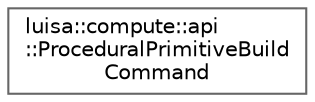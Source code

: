 digraph "类继承关系图"
{
 // LATEX_PDF_SIZE
  bgcolor="transparent";
  edge [fontname=Helvetica,fontsize=10,labelfontname=Helvetica,labelfontsize=10];
  node [fontname=Helvetica,fontsize=10,shape=box,height=0.2,width=0.4];
  rankdir="LR";
  Node0 [id="Node000000",label="luisa::compute::api\l::ProceduralPrimitiveBuild\lCommand",height=0.2,width=0.4,color="grey40", fillcolor="white", style="filled",URL="$structluisa_1_1compute_1_1api_1_1_procedural_primitive_build_command.html",tooltip=" "];
}
